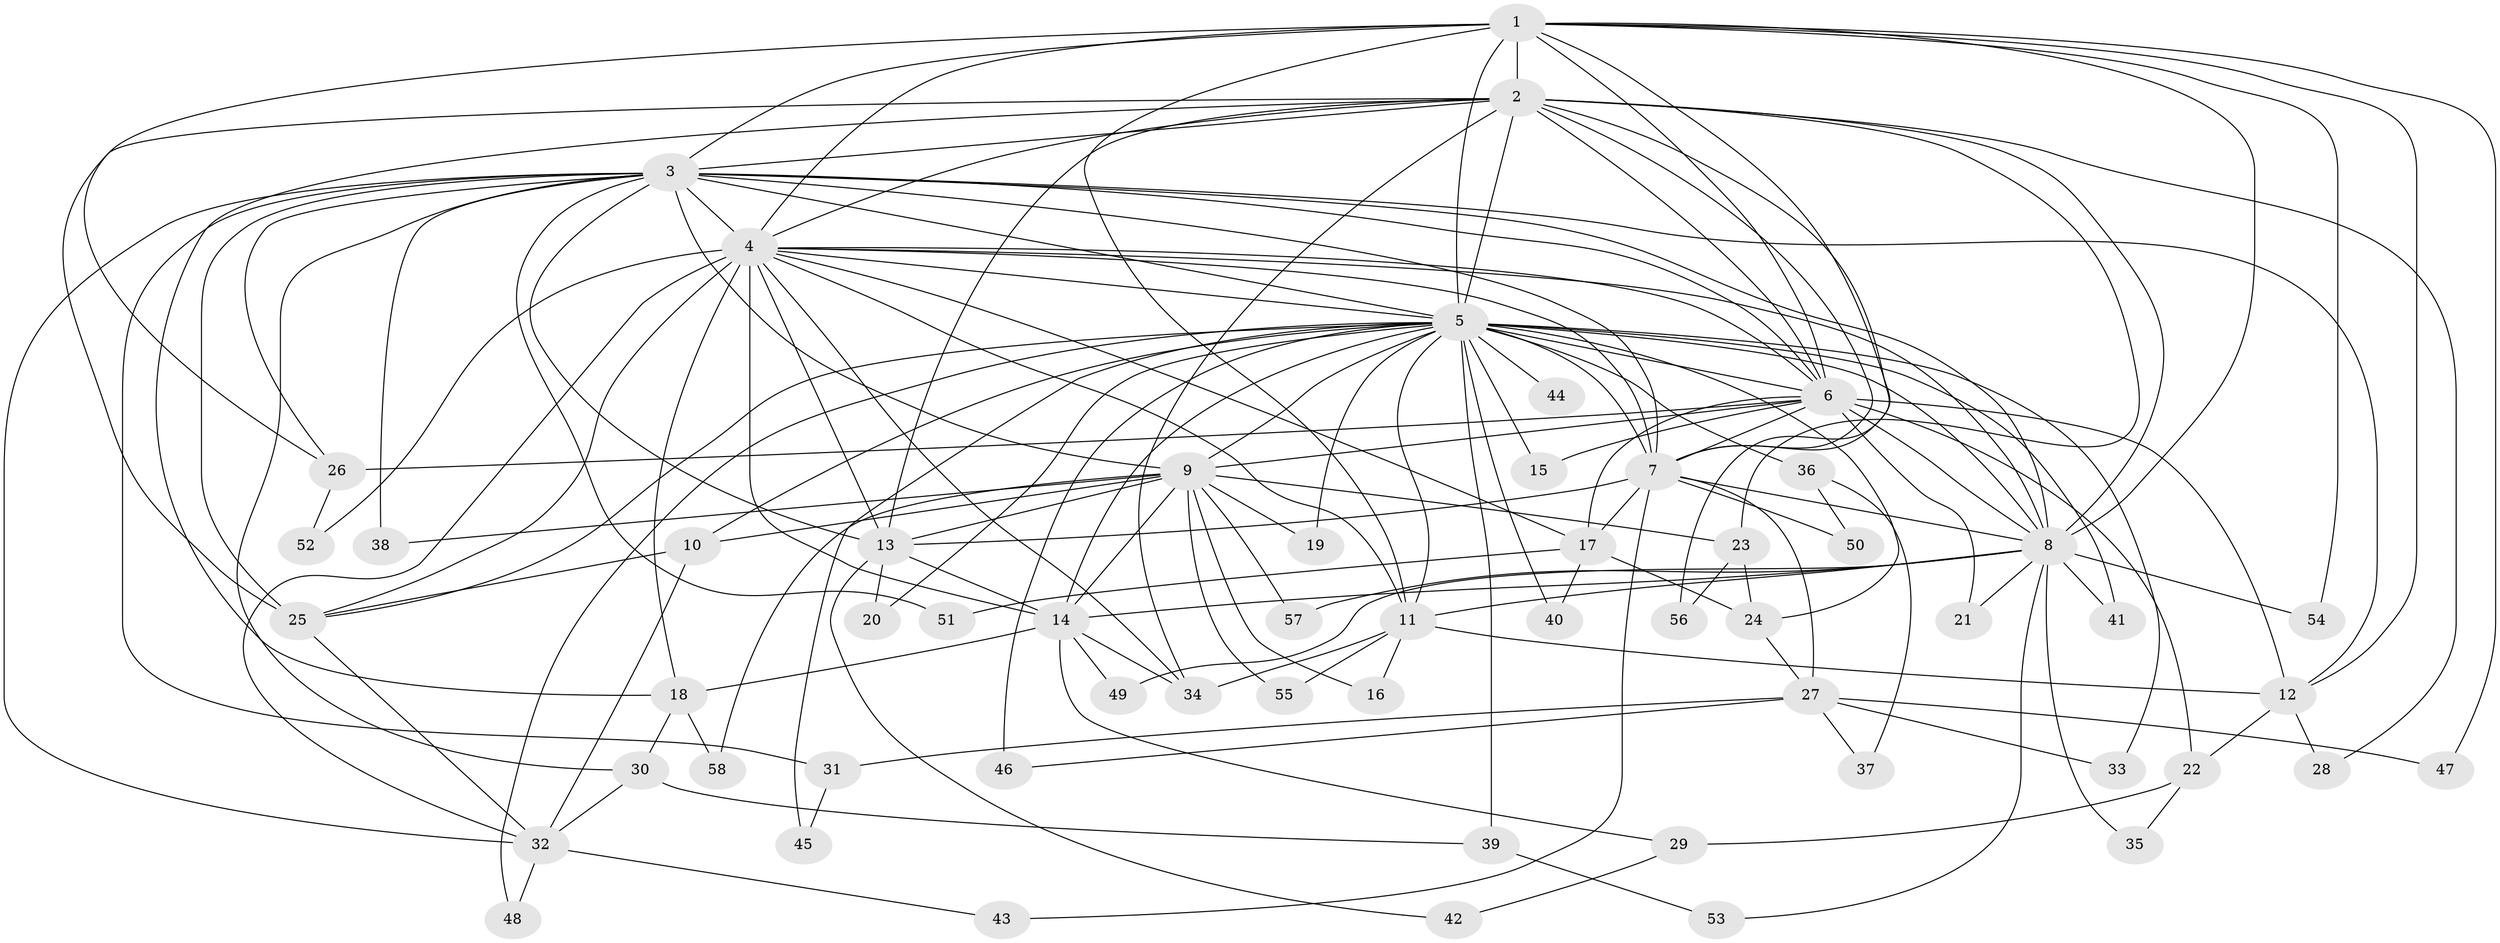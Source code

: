 // original degree distribution, {13: 0.017241379310344827, 20: 0.008620689655172414, 30: 0.008620689655172414, 28: 0.008620689655172414, 32: 0.008620689655172414, 19: 0.008620689655172414, 15: 0.017241379310344827, 16: 0.008620689655172414, 23: 0.008620689655172414, 3: 0.13793103448275862, 4: 0.07758620689655173, 6: 0.04310344827586207, 5: 0.0603448275862069, 2: 0.5775862068965517, 7: 0.008620689655172414}
// Generated by graph-tools (version 1.1) at 2025/35/03/09/25 02:35:03]
// undirected, 58 vertices, 149 edges
graph export_dot {
graph [start="1"]
  node [color=gray90,style=filled];
  1;
  2;
  3;
  4;
  5;
  6;
  7;
  8;
  9;
  10;
  11;
  12;
  13;
  14;
  15;
  16;
  17;
  18;
  19;
  20;
  21;
  22;
  23;
  24;
  25;
  26;
  27;
  28;
  29;
  30;
  31;
  32;
  33;
  34;
  35;
  36;
  37;
  38;
  39;
  40;
  41;
  42;
  43;
  44;
  45;
  46;
  47;
  48;
  49;
  50;
  51;
  52;
  53;
  54;
  55;
  56;
  57;
  58;
  1 -- 2 [weight=2.0];
  1 -- 3 [weight=4.0];
  1 -- 4 [weight=2.0];
  1 -- 5 [weight=3.0];
  1 -- 6 [weight=3.0];
  1 -- 7 [weight=2.0];
  1 -- 8 [weight=3.0];
  1 -- 11 [weight=1.0];
  1 -- 12 [weight=1.0];
  1 -- 26 [weight=1.0];
  1 -- 47 [weight=1.0];
  1 -- 54 [weight=1.0];
  2 -- 3 [weight=4.0];
  2 -- 4 [weight=1.0];
  2 -- 5 [weight=2.0];
  2 -- 6 [weight=2.0];
  2 -- 7 [weight=2.0];
  2 -- 8 [weight=2.0];
  2 -- 13 [weight=3.0];
  2 -- 18 [weight=2.0];
  2 -- 23 [weight=1.0];
  2 -- 25 [weight=3.0];
  2 -- 28 [weight=1.0];
  2 -- 34 [weight=1.0];
  2 -- 56 [weight=1.0];
  3 -- 4 [weight=2.0];
  3 -- 5 [weight=2.0];
  3 -- 6 [weight=2.0];
  3 -- 7 [weight=2.0];
  3 -- 8 [weight=2.0];
  3 -- 9 [weight=2.0];
  3 -- 12 [weight=1.0];
  3 -- 13 [weight=1.0];
  3 -- 25 [weight=10.0];
  3 -- 26 [weight=1.0];
  3 -- 30 [weight=1.0];
  3 -- 31 [weight=1.0];
  3 -- 32 [weight=2.0];
  3 -- 38 [weight=2.0];
  3 -- 51 [weight=1.0];
  4 -- 5 [weight=1.0];
  4 -- 6 [weight=1.0];
  4 -- 7 [weight=1.0];
  4 -- 8 [weight=2.0];
  4 -- 11 [weight=2.0];
  4 -- 13 [weight=1.0];
  4 -- 14 [weight=7.0];
  4 -- 17 [weight=1.0];
  4 -- 18 [weight=1.0];
  4 -- 25 [weight=1.0];
  4 -- 32 [weight=1.0];
  4 -- 34 [weight=1.0];
  4 -- 52 [weight=2.0];
  5 -- 6 [weight=1.0];
  5 -- 7 [weight=2.0];
  5 -- 8 [weight=1.0];
  5 -- 9 [weight=1.0];
  5 -- 10 [weight=1.0];
  5 -- 11 [weight=1.0];
  5 -- 14 [weight=1.0];
  5 -- 15 [weight=1.0];
  5 -- 19 [weight=1.0];
  5 -- 20 [weight=1.0];
  5 -- 24 [weight=1.0];
  5 -- 25 [weight=1.0];
  5 -- 33 [weight=1.0];
  5 -- 36 [weight=1.0];
  5 -- 39 [weight=1.0];
  5 -- 40 [weight=1.0];
  5 -- 41 [weight=1.0];
  5 -- 44 [weight=1.0];
  5 -- 45 [weight=1.0];
  5 -- 46 [weight=1.0];
  5 -- 48 [weight=1.0];
  6 -- 7 [weight=2.0];
  6 -- 8 [weight=1.0];
  6 -- 9 [weight=1.0];
  6 -- 12 [weight=1.0];
  6 -- 15 [weight=1.0];
  6 -- 17 [weight=1.0];
  6 -- 21 [weight=1.0];
  6 -- 22 [weight=1.0];
  6 -- 26 [weight=1.0];
  7 -- 8 [weight=1.0];
  7 -- 13 [weight=1.0];
  7 -- 17 [weight=1.0];
  7 -- 27 [weight=1.0];
  7 -- 43 [weight=1.0];
  7 -- 50 [weight=1.0];
  8 -- 11 [weight=1.0];
  8 -- 14 [weight=3.0];
  8 -- 21 [weight=1.0];
  8 -- 35 [weight=1.0];
  8 -- 41 [weight=1.0];
  8 -- 49 [weight=1.0];
  8 -- 53 [weight=1.0];
  8 -- 54 [weight=1.0];
  8 -- 57 [weight=1.0];
  9 -- 10 [weight=1.0];
  9 -- 13 [weight=1.0];
  9 -- 14 [weight=1.0];
  9 -- 16 [weight=1.0];
  9 -- 19 [weight=1.0];
  9 -- 23 [weight=1.0];
  9 -- 38 [weight=1.0];
  9 -- 55 [weight=1.0];
  9 -- 57 [weight=1.0];
  9 -- 58 [weight=1.0];
  10 -- 25 [weight=1.0];
  10 -- 32 [weight=1.0];
  11 -- 12 [weight=1.0];
  11 -- 16 [weight=1.0];
  11 -- 34 [weight=1.0];
  11 -- 55 [weight=1.0];
  12 -- 22 [weight=1.0];
  12 -- 28 [weight=1.0];
  13 -- 14 [weight=1.0];
  13 -- 20 [weight=1.0];
  13 -- 42 [weight=1.0];
  14 -- 18 [weight=1.0];
  14 -- 29 [weight=1.0];
  14 -- 34 [weight=1.0];
  14 -- 49 [weight=1.0];
  17 -- 24 [weight=1.0];
  17 -- 40 [weight=1.0];
  17 -- 51 [weight=1.0];
  18 -- 30 [weight=1.0];
  18 -- 58 [weight=1.0];
  22 -- 29 [weight=1.0];
  22 -- 35 [weight=1.0];
  23 -- 24 [weight=1.0];
  23 -- 56 [weight=1.0];
  24 -- 27 [weight=1.0];
  25 -- 32 [weight=1.0];
  26 -- 52 [weight=2.0];
  27 -- 31 [weight=1.0];
  27 -- 33 [weight=1.0];
  27 -- 37 [weight=1.0];
  27 -- 46 [weight=1.0];
  27 -- 47 [weight=1.0];
  29 -- 42 [weight=1.0];
  30 -- 32 [weight=1.0];
  30 -- 39 [weight=1.0];
  31 -- 45 [weight=1.0];
  32 -- 43 [weight=1.0];
  32 -- 48 [weight=1.0];
  36 -- 37 [weight=1.0];
  36 -- 50 [weight=1.0];
  39 -- 53 [weight=1.0];
}
